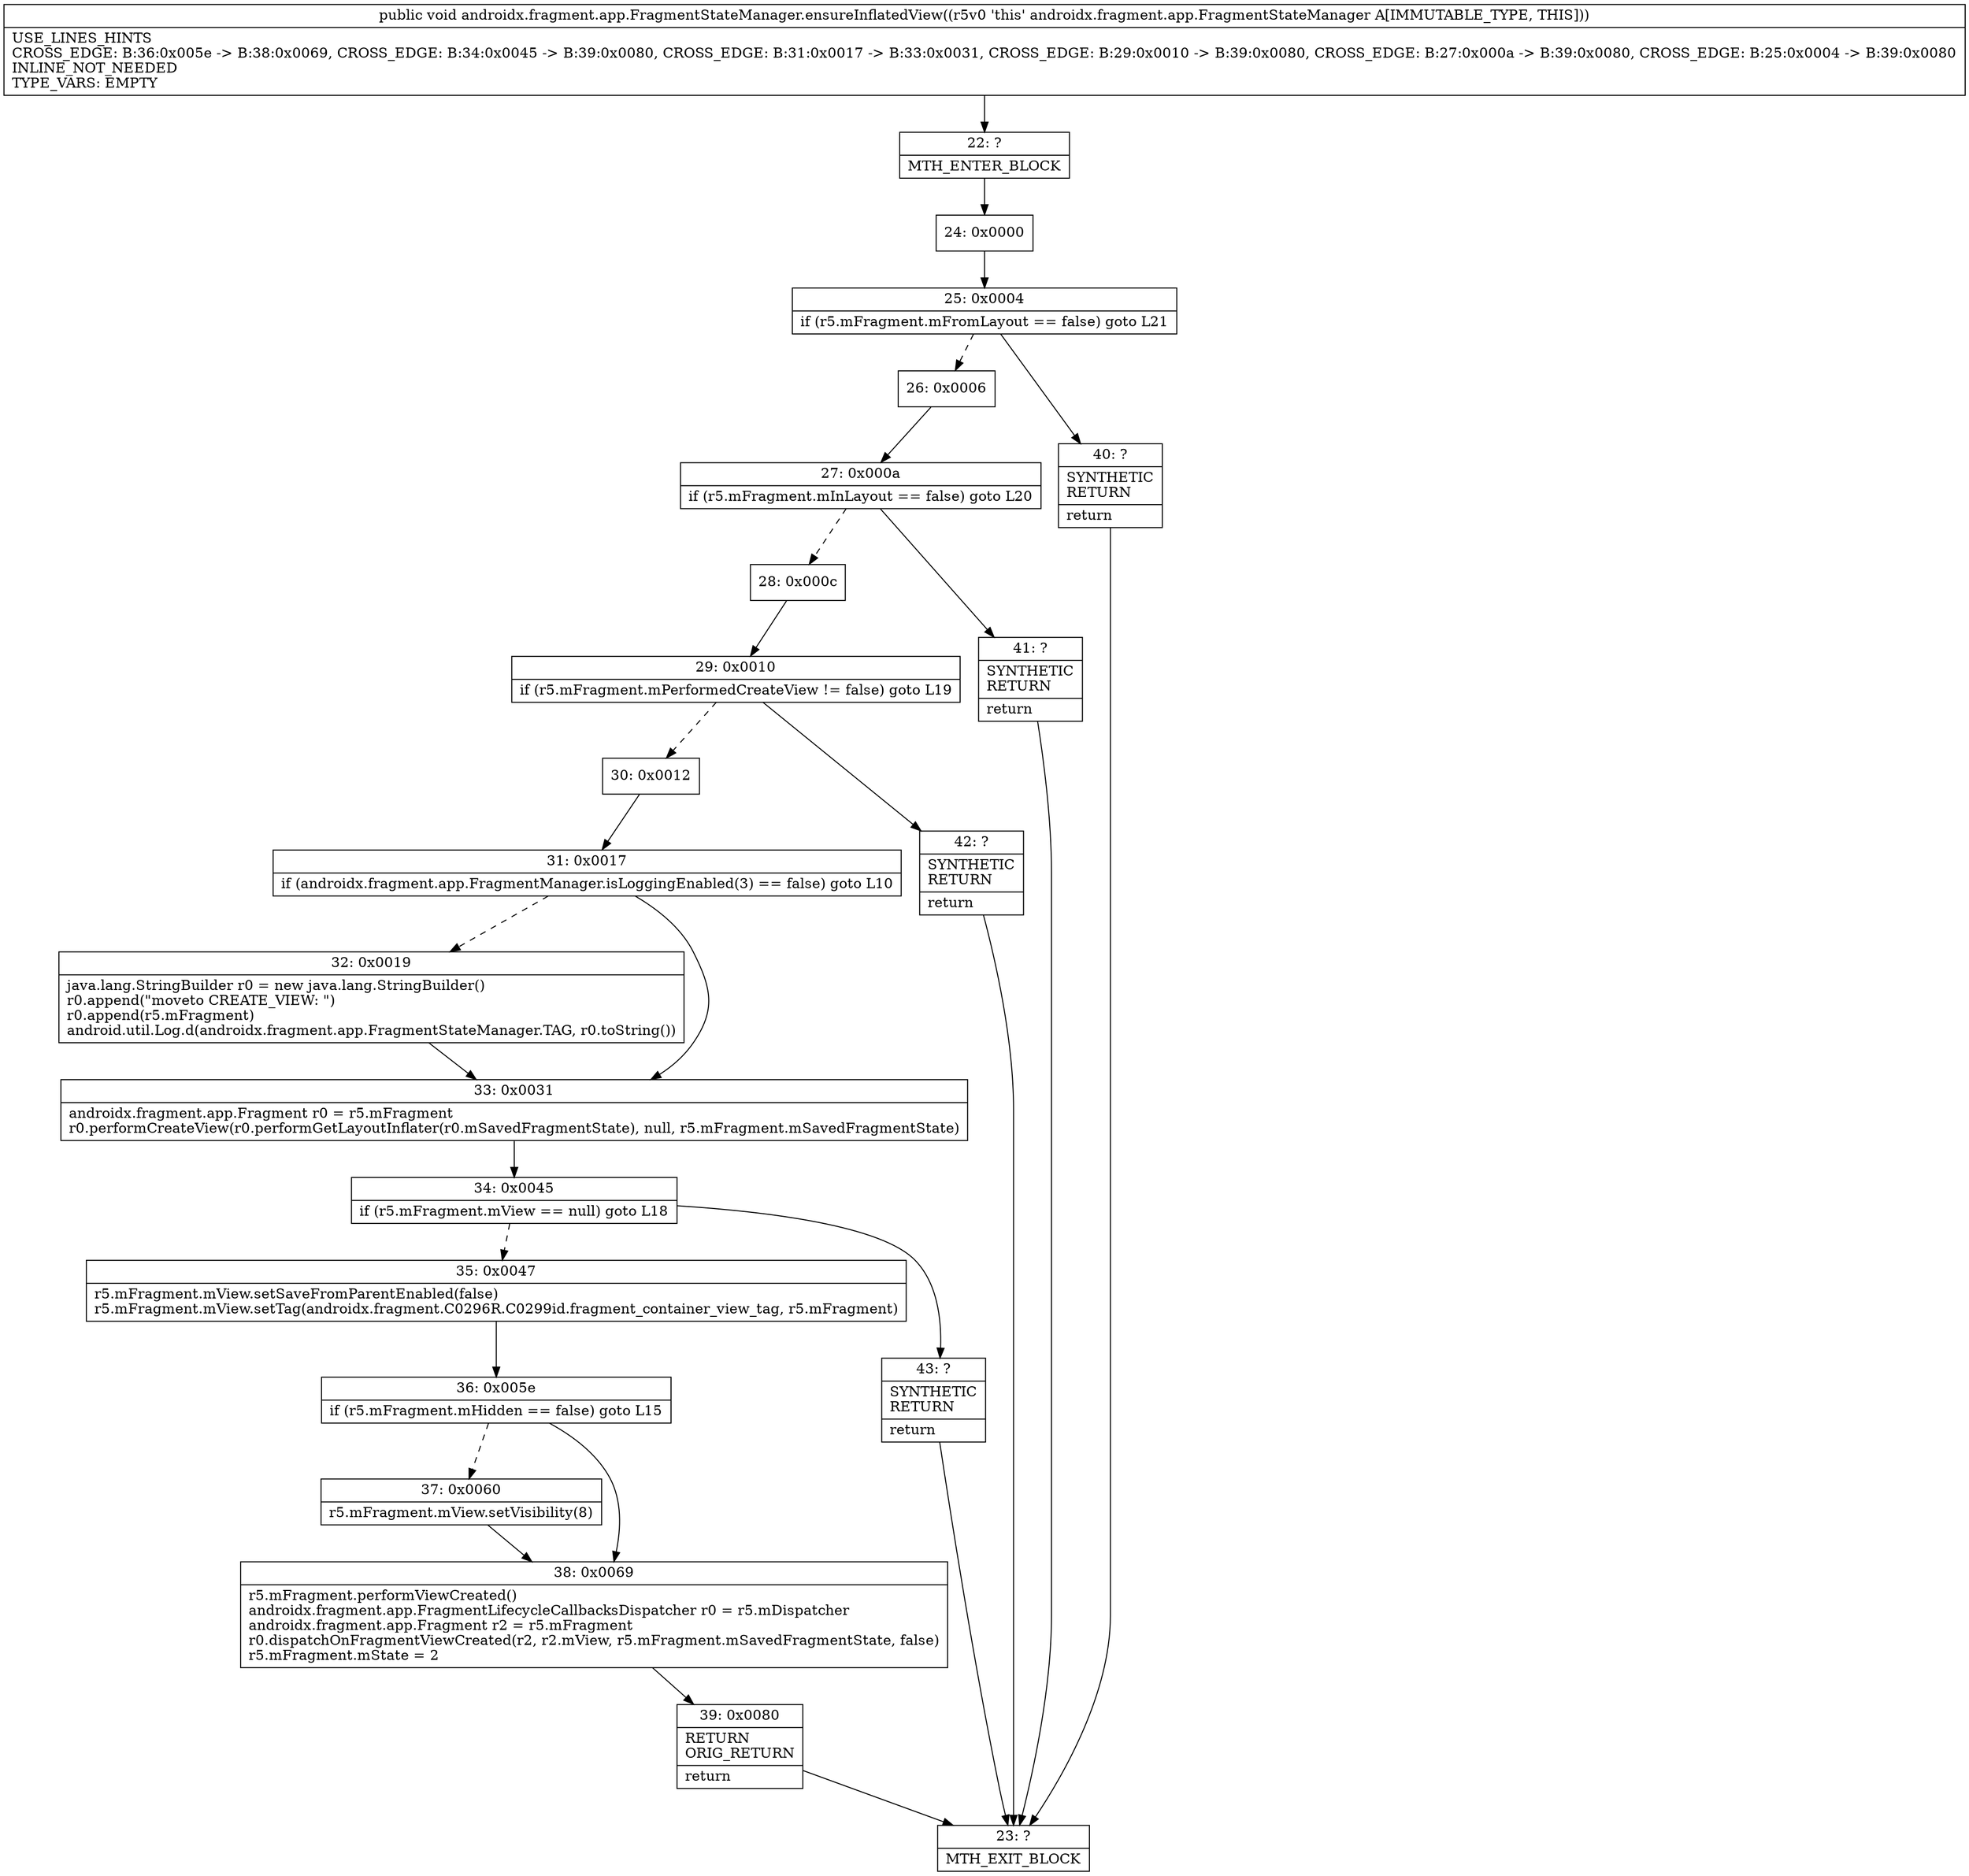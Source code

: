 digraph "CFG forandroidx.fragment.app.FragmentStateManager.ensureInflatedView()V" {
Node_22 [shape=record,label="{22\:\ ?|MTH_ENTER_BLOCK\l}"];
Node_24 [shape=record,label="{24\:\ 0x0000}"];
Node_25 [shape=record,label="{25\:\ 0x0004|if (r5.mFragment.mFromLayout == false) goto L21\l}"];
Node_26 [shape=record,label="{26\:\ 0x0006}"];
Node_27 [shape=record,label="{27\:\ 0x000a|if (r5.mFragment.mInLayout == false) goto L20\l}"];
Node_28 [shape=record,label="{28\:\ 0x000c}"];
Node_29 [shape=record,label="{29\:\ 0x0010|if (r5.mFragment.mPerformedCreateView != false) goto L19\l}"];
Node_30 [shape=record,label="{30\:\ 0x0012}"];
Node_31 [shape=record,label="{31\:\ 0x0017|if (androidx.fragment.app.FragmentManager.isLoggingEnabled(3) == false) goto L10\l}"];
Node_32 [shape=record,label="{32\:\ 0x0019|java.lang.StringBuilder r0 = new java.lang.StringBuilder()\lr0.append(\"moveto CREATE_VIEW: \")\lr0.append(r5.mFragment)\landroid.util.Log.d(androidx.fragment.app.FragmentStateManager.TAG, r0.toString())\l}"];
Node_33 [shape=record,label="{33\:\ 0x0031|androidx.fragment.app.Fragment r0 = r5.mFragment\lr0.performCreateView(r0.performGetLayoutInflater(r0.mSavedFragmentState), null, r5.mFragment.mSavedFragmentState)\l}"];
Node_34 [shape=record,label="{34\:\ 0x0045|if (r5.mFragment.mView == null) goto L18\l}"];
Node_35 [shape=record,label="{35\:\ 0x0047|r5.mFragment.mView.setSaveFromParentEnabled(false)\lr5.mFragment.mView.setTag(androidx.fragment.C0296R.C0299id.fragment_container_view_tag, r5.mFragment)\l}"];
Node_36 [shape=record,label="{36\:\ 0x005e|if (r5.mFragment.mHidden == false) goto L15\l}"];
Node_37 [shape=record,label="{37\:\ 0x0060|r5.mFragment.mView.setVisibility(8)\l}"];
Node_38 [shape=record,label="{38\:\ 0x0069|r5.mFragment.performViewCreated()\landroidx.fragment.app.FragmentLifecycleCallbacksDispatcher r0 = r5.mDispatcher\landroidx.fragment.app.Fragment r2 = r5.mFragment\lr0.dispatchOnFragmentViewCreated(r2, r2.mView, r5.mFragment.mSavedFragmentState, false)\lr5.mFragment.mState = 2\l}"];
Node_39 [shape=record,label="{39\:\ 0x0080|RETURN\lORIG_RETURN\l|return\l}"];
Node_23 [shape=record,label="{23\:\ ?|MTH_EXIT_BLOCK\l}"];
Node_43 [shape=record,label="{43\:\ ?|SYNTHETIC\lRETURN\l|return\l}"];
Node_42 [shape=record,label="{42\:\ ?|SYNTHETIC\lRETURN\l|return\l}"];
Node_41 [shape=record,label="{41\:\ ?|SYNTHETIC\lRETURN\l|return\l}"];
Node_40 [shape=record,label="{40\:\ ?|SYNTHETIC\lRETURN\l|return\l}"];
MethodNode[shape=record,label="{public void androidx.fragment.app.FragmentStateManager.ensureInflatedView((r5v0 'this' androidx.fragment.app.FragmentStateManager A[IMMUTABLE_TYPE, THIS]))  | USE_LINES_HINTS\lCROSS_EDGE: B:36:0x005e \-\> B:38:0x0069, CROSS_EDGE: B:34:0x0045 \-\> B:39:0x0080, CROSS_EDGE: B:31:0x0017 \-\> B:33:0x0031, CROSS_EDGE: B:29:0x0010 \-\> B:39:0x0080, CROSS_EDGE: B:27:0x000a \-\> B:39:0x0080, CROSS_EDGE: B:25:0x0004 \-\> B:39:0x0080\lINLINE_NOT_NEEDED\lTYPE_VARS: EMPTY\l}"];
MethodNode -> Node_22;Node_22 -> Node_24;
Node_24 -> Node_25;
Node_25 -> Node_26[style=dashed];
Node_25 -> Node_40;
Node_26 -> Node_27;
Node_27 -> Node_28[style=dashed];
Node_27 -> Node_41;
Node_28 -> Node_29;
Node_29 -> Node_30[style=dashed];
Node_29 -> Node_42;
Node_30 -> Node_31;
Node_31 -> Node_32[style=dashed];
Node_31 -> Node_33;
Node_32 -> Node_33;
Node_33 -> Node_34;
Node_34 -> Node_35[style=dashed];
Node_34 -> Node_43;
Node_35 -> Node_36;
Node_36 -> Node_37[style=dashed];
Node_36 -> Node_38;
Node_37 -> Node_38;
Node_38 -> Node_39;
Node_39 -> Node_23;
Node_43 -> Node_23;
Node_42 -> Node_23;
Node_41 -> Node_23;
Node_40 -> Node_23;
}

